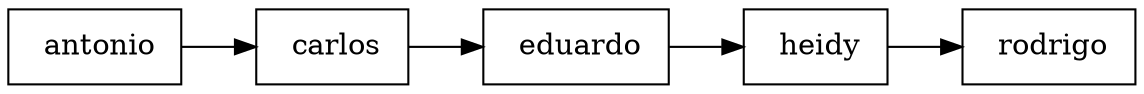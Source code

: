 digraph { 
 rankdir=LR 
node [shape = record] 
 "  antonio "-> "  carlos " -> "  eduardo " -> "  heidy " -> "  rodrigo " }